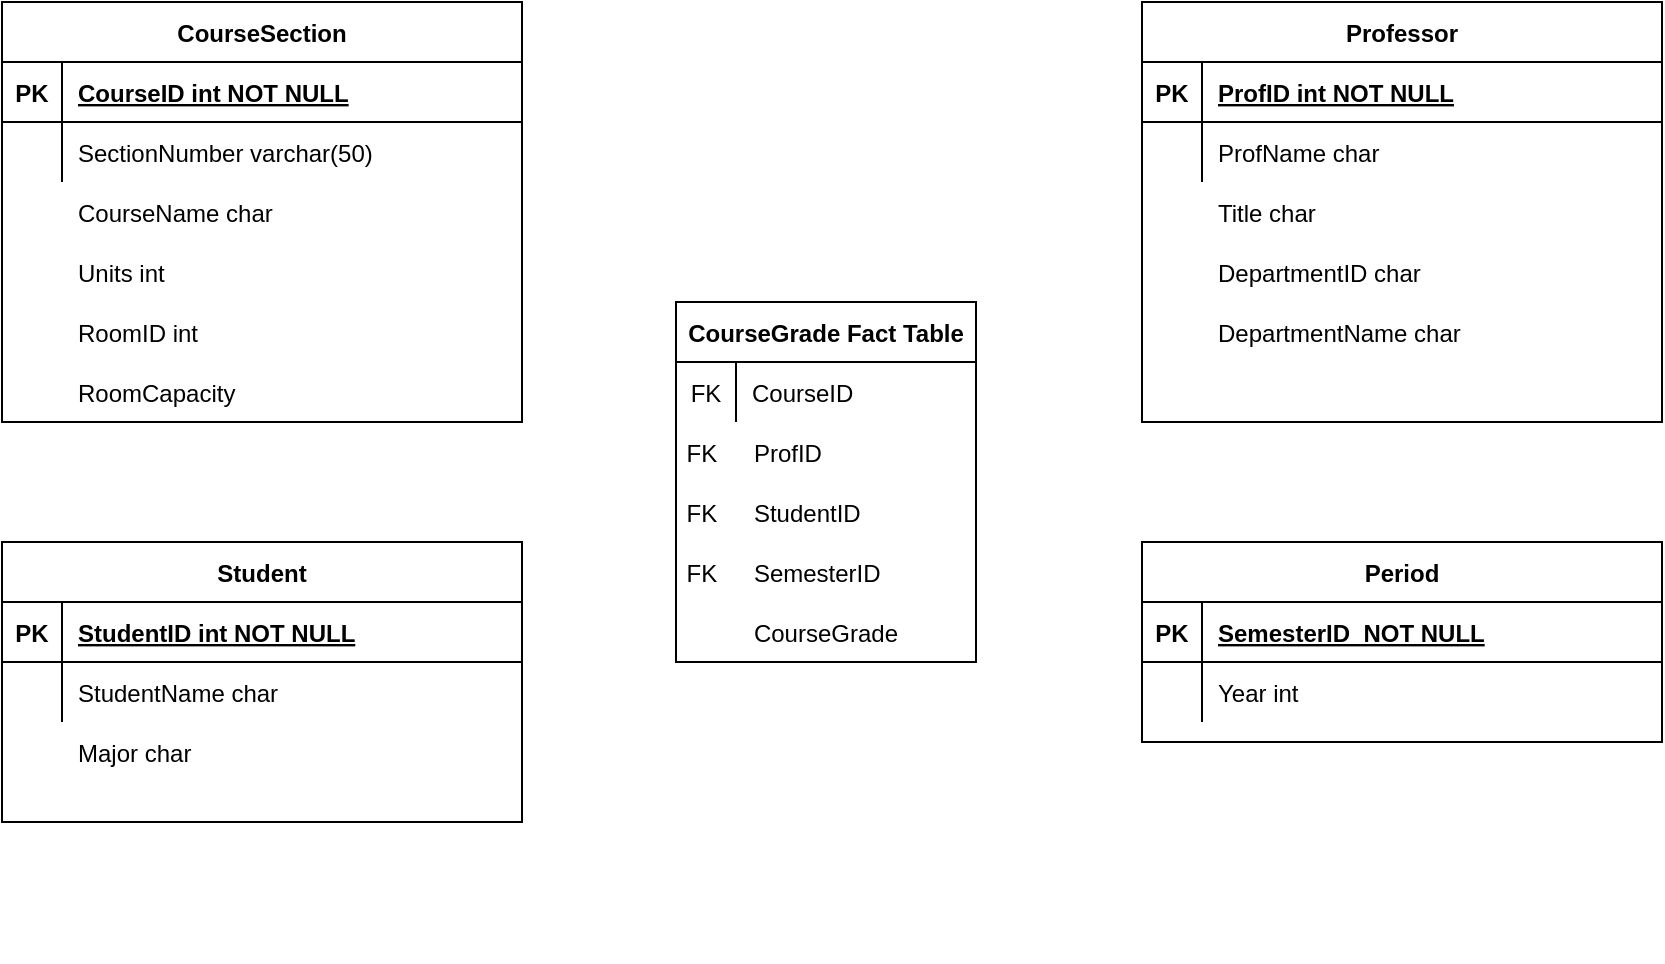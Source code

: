 <mxfile version="14.3.1" type="github">
  <diagram id="R2lEEEUBdFMjLlhIrx00" name="Page-1">
    <mxGraphModel dx="1252" dy="530" grid="1" gridSize="10" guides="1" tooltips="1" connect="1" arrows="1" fold="1" page="1" pageScale="1" pageWidth="850" pageHeight="1100" math="0" shadow="0" extFonts="Permanent Marker^https://fonts.googleapis.com/css?family=Permanent+Marker">
      <root>
        <mxCell id="0" />
        <mxCell id="1" parent="0" />
        <mxCell id="TcHfsEsMlf1itU261kh--9" value="" style="group" vertex="1" connectable="0" parent="1">
          <mxGeometry x="10" y="100" width="260" height="210" as="geometry" />
        </mxCell>
        <mxCell id="C-vyLk0tnHw3VtMMgP7b-23" value="CourseSection" style="shape=table;startSize=30;container=1;collapsible=1;childLayout=tableLayout;fixedRows=1;rowLines=0;fontStyle=1;align=center;resizeLast=1;" parent="TcHfsEsMlf1itU261kh--9" vertex="1">
          <mxGeometry width="260" height="210" as="geometry" />
        </mxCell>
        <mxCell id="C-vyLk0tnHw3VtMMgP7b-24" value="" style="shape=partialRectangle;collapsible=0;dropTarget=0;pointerEvents=0;fillColor=none;points=[[0,0.5],[1,0.5]];portConstraint=eastwest;top=0;left=0;right=0;bottom=1;" parent="C-vyLk0tnHw3VtMMgP7b-23" vertex="1">
          <mxGeometry y="30" width="260" height="30" as="geometry" />
        </mxCell>
        <mxCell id="C-vyLk0tnHw3VtMMgP7b-25" value="PK" style="shape=partialRectangle;overflow=hidden;connectable=0;fillColor=none;top=0;left=0;bottom=0;right=0;fontStyle=1;" parent="C-vyLk0tnHw3VtMMgP7b-24" vertex="1">
          <mxGeometry width="30" height="30" as="geometry" />
        </mxCell>
        <mxCell id="C-vyLk0tnHw3VtMMgP7b-26" value="CourseID int NOT NULL" style="shape=partialRectangle;overflow=hidden;connectable=0;fillColor=none;top=0;left=0;bottom=0;right=0;align=left;spacingLeft=6;fontStyle=5;" parent="C-vyLk0tnHw3VtMMgP7b-24" vertex="1">
          <mxGeometry x="30" width="230" height="30" as="geometry" />
        </mxCell>
        <mxCell id="C-vyLk0tnHw3VtMMgP7b-27" value="" style="shape=partialRectangle;collapsible=0;dropTarget=0;pointerEvents=0;fillColor=none;points=[[0,0.5],[1,0.5]];portConstraint=eastwest;top=0;left=0;right=0;bottom=0;" parent="C-vyLk0tnHw3VtMMgP7b-23" vertex="1">
          <mxGeometry y="60" width="260" height="30" as="geometry" />
        </mxCell>
        <mxCell id="C-vyLk0tnHw3VtMMgP7b-28" value="" style="shape=partialRectangle;overflow=hidden;connectable=0;fillColor=none;top=0;left=0;bottom=0;right=0;" parent="C-vyLk0tnHw3VtMMgP7b-27" vertex="1">
          <mxGeometry width="30" height="30" as="geometry" />
        </mxCell>
        <mxCell id="C-vyLk0tnHw3VtMMgP7b-29" value="SectionNumber varchar(50)" style="shape=partialRectangle;overflow=hidden;connectable=0;fillColor=none;top=0;left=0;bottom=0;right=0;align=left;spacingLeft=6;" parent="C-vyLk0tnHw3VtMMgP7b-27" vertex="1">
          <mxGeometry x="30" width="230" height="30" as="geometry" />
        </mxCell>
        <mxCell id="TcHfsEsMlf1itU261kh--2" value="" style="shape=partialRectangle;collapsible=0;dropTarget=0;pointerEvents=0;fillColor=none;points=[[0,0.5],[1,0.5]];portConstraint=eastwest;top=0;left=0;right=0;bottom=0;" vertex="1" parent="TcHfsEsMlf1itU261kh--9">
          <mxGeometry y="90" width="260" height="30" as="geometry" />
        </mxCell>
        <mxCell id="TcHfsEsMlf1itU261kh--3" value="" style="shape=partialRectangle;overflow=hidden;connectable=0;fillColor=none;top=0;left=0;bottom=0;right=0;" vertex="1" parent="TcHfsEsMlf1itU261kh--2">
          <mxGeometry width="30" height="30" as="geometry" />
        </mxCell>
        <mxCell id="TcHfsEsMlf1itU261kh--4" value="CourseName char" style="shape=partialRectangle;overflow=hidden;connectable=0;fillColor=none;top=0;left=0;bottom=0;right=0;align=left;spacingLeft=6;" vertex="1" parent="TcHfsEsMlf1itU261kh--2">
          <mxGeometry x="30" width="230" height="30" as="geometry" />
        </mxCell>
        <mxCell id="TcHfsEsMlf1itU261kh--5" value="Units int" style="shape=partialRectangle;overflow=hidden;connectable=0;fillColor=none;top=0;left=0;bottom=0;right=0;align=left;spacingLeft=6;" vertex="1" parent="TcHfsEsMlf1itU261kh--9">
          <mxGeometry x="30" y="120" width="230" height="30" as="geometry" />
        </mxCell>
        <mxCell id="TcHfsEsMlf1itU261kh--6" value="RoomID int" style="shape=partialRectangle;overflow=hidden;connectable=0;fillColor=none;top=0;left=0;bottom=0;right=0;align=left;spacingLeft=6;" vertex="1" parent="TcHfsEsMlf1itU261kh--9">
          <mxGeometry x="30" y="150" width="230" height="30" as="geometry" />
        </mxCell>
        <mxCell id="TcHfsEsMlf1itU261kh--7" value="RoomCapacity" style="shape=partialRectangle;overflow=hidden;connectable=0;fillColor=none;top=0;left=0;bottom=0;right=0;align=left;spacingLeft=6;" vertex="1" parent="TcHfsEsMlf1itU261kh--9">
          <mxGeometry x="30" y="180" width="230" height="30" as="geometry" />
        </mxCell>
        <mxCell id="TcHfsEsMlf1itU261kh--10" value="" style="group" vertex="1" connectable="0" parent="1">
          <mxGeometry x="440" y="370" width="260" height="210" as="geometry" />
        </mxCell>
        <mxCell id="TcHfsEsMlf1itU261kh--11" value="Period" style="shape=table;startSize=30;container=1;collapsible=1;childLayout=tableLayout;fixedRows=1;rowLines=0;fontStyle=1;align=center;resizeLast=1;" vertex="1" parent="TcHfsEsMlf1itU261kh--10">
          <mxGeometry x="140" width="260" height="100" as="geometry" />
        </mxCell>
        <mxCell id="TcHfsEsMlf1itU261kh--12" value="" style="shape=partialRectangle;collapsible=0;dropTarget=0;pointerEvents=0;fillColor=none;points=[[0,0.5],[1,0.5]];portConstraint=eastwest;top=0;left=0;right=0;bottom=1;" vertex="1" parent="TcHfsEsMlf1itU261kh--11">
          <mxGeometry y="30" width="260" height="30" as="geometry" />
        </mxCell>
        <mxCell id="TcHfsEsMlf1itU261kh--13" value="PK" style="shape=partialRectangle;overflow=hidden;connectable=0;fillColor=none;top=0;left=0;bottom=0;right=0;fontStyle=1;" vertex="1" parent="TcHfsEsMlf1itU261kh--12">
          <mxGeometry width="30" height="30" as="geometry" />
        </mxCell>
        <mxCell id="TcHfsEsMlf1itU261kh--14" value="SemesterID  NOT NULL" style="shape=partialRectangle;overflow=hidden;connectable=0;fillColor=none;top=0;left=0;bottom=0;right=0;align=left;spacingLeft=6;fontStyle=5;" vertex="1" parent="TcHfsEsMlf1itU261kh--12">
          <mxGeometry x="30" width="230" height="30" as="geometry" />
        </mxCell>
        <mxCell id="TcHfsEsMlf1itU261kh--15" value="" style="shape=partialRectangle;collapsible=0;dropTarget=0;pointerEvents=0;fillColor=none;points=[[0,0.5],[1,0.5]];portConstraint=eastwest;top=0;left=0;right=0;bottom=0;" vertex="1" parent="TcHfsEsMlf1itU261kh--11">
          <mxGeometry y="60" width="260" height="30" as="geometry" />
        </mxCell>
        <mxCell id="TcHfsEsMlf1itU261kh--16" value="" style="shape=partialRectangle;overflow=hidden;connectable=0;fillColor=none;top=0;left=0;bottom=0;right=0;" vertex="1" parent="TcHfsEsMlf1itU261kh--15">
          <mxGeometry width="30" height="30" as="geometry" />
        </mxCell>
        <mxCell id="TcHfsEsMlf1itU261kh--17" value="Year int" style="shape=partialRectangle;overflow=hidden;connectable=0;fillColor=none;top=0;left=0;bottom=0;right=0;align=left;spacingLeft=6;" vertex="1" parent="TcHfsEsMlf1itU261kh--15">
          <mxGeometry x="30" width="230" height="30" as="geometry" />
        </mxCell>
        <mxCell id="TcHfsEsMlf1itU261kh--24" value="" style="group" vertex="1" connectable="0" parent="1">
          <mxGeometry x="10" y="370" width="260" height="210" as="geometry" />
        </mxCell>
        <mxCell id="TcHfsEsMlf1itU261kh--76" value="" style="group" vertex="1" connectable="0" parent="TcHfsEsMlf1itU261kh--24">
          <mxGeometry width="260" height="180" as="geometry" />
        </mxCell>
        <mxCell id="TcHfsEsMlf1itU261kh--25" value="Student" style="shape=table;startSize=30;container=1;collapsible=1;childLayout=tableLayout;fixedRows=1;rowLines=0;fontStyle=1;align=center;resizeLast=1;" vertex="1" parent="TcHfsEsMlf1itU261kh--76">
          <mxGeometry width="260" height="140" as="geometry" />
        </mxCell>
        <mxCell id="TcHfsEsMlf1itU261kh--26" value="" style="shape=partialRectangle;collapsible=0;dropTarget=0;pointerEvents=0;fillColor=none;points=[[0,0.5],[1,0.5]];portConstraint=eastwest;top=0;left=0;right=0;bottom=1;" vertex="1" parent="TcHfsEsMlf1itU261kh--25">
          <mxGeometry y="30" width="260" height="30" as="geometry" />
        </mxCell>
        <mxCell id="TcHfsEsMlf1itU261kh--27" value="PK" style="shape=partialRectangle;overflow=hidden;connectable=0;fillColor=none;top=0;left=0;bottom=0;right=0;fontStyle=1;" vertex="1" parent="TcHfsEsMlf1itU261kh--26">
          <mxGeometry width="30" height="30" as="geometry" />
        </mxCell>
        <mxCell id="TcHfsEsMlf1itU261kh--28" value="StudentID int NOT NULL" style="shape=partialRectangle;overflow=hidden;connectable=0;fillColor=none;top=0;left=0;bottom=0;right=0;align=left;spacingLeft=6;fontStyle=5;" vertex="1" parent="TcHfsEsMlf1itU261kh--26">
          <mxGeometry x="30" width="230" height="30" as="geometry" />
        </mxCell>
        <mxCell id="TcHfsEsMlf1itU261kh--29" value="" style="shape=partialRectangle;collapsible=0;dropTarget=0;pointerEvents=0;fillColor=none;points=[[0,0.5],[1,0.5]];portConstraint=eastwest;top=0;left=0;right=0;bottom=0;" vertex="1" parent="TcHfsEsMlf1itU261kh--25">
          <mxGeometry y="60" width="260" height="30" as="geometry" />
        </mxCell>
        <mxCell id="TcHfsEsMlf1itU261kh--30" value="" style="shape=partialRectangle;overflow=hidden;connectable=0;fillColor=none;top=0;left=0;bottom=0;right=0;" vertex="1" parent="TcHfsEsMlf1itU261kh--29">
          <mxGeometry width="30" height="30" as="geometry" />
        </mxCell>
        <mxCell id="TcHfsEsMlf1itU261kh--31" value="StudentName char" style="shape=partialRectangle;overflow=hidden;connectable=0;fillColor=none;top=0;left=0;bottom=0;right=0;align=left;spacingLeft=6;" vertex="1" parent="TcHfsEsMlf1itU261kh--29">
          <mxGeometry x="30" width="230" height="30" as="geometry" />
        </mxCell>
        <mxCell id="TcHfsEsMlf1itU261kh--32" value="" style="shape=partialRectangle;collapsible=0;dropTarget=0;pointerEvents=0;fillColor=none;points=[[0,0.5],[1,0.5]];portConstraint=eastwest;top=0;left=0;right=0;bottom=0;" vertex="1" parent="TcHfsEsMlf1itU261kh--76">
          <mxGeometry y="90" width="260" height="30" as="geometry" />
        </mxCell>
        <mxCell id="TcHfsEsMlf1itU261kh--33" value="" style="shape=partialRectangle;overflow=hidden;connectable=0;fillColor=none;top=0;left=0;bottom=0;right=0;" vertex="1" parent="TcHfsEsMlf1itU261kh--32">
          <mxGeometry width="30" height="30" as="geometry" />
        </mxCell>
        <mxCell id="TcHfsEsMlf1itU261kh--34" value="Major char" style="shape=partialRectangle;overflow=hidden;connectable=0;fillColor=none;top=0;left=0;bottom=0;right=0;align=left;spacingLeft=6;" vertex="1" parent="TcHfsEsMlf1itU261kh--32">
          <mxGeometry x="30" width="230" height="30" as="geometry" />
        </mxCell>
        <mxCell id="TcHfsEsMlf1itU261kh--36" value="" style="shape=partialRectangle;overflow=hidden;connectable=0;fillColor=none;top=0;left=0;bottom=0;right=0;align=left;spacingLeft=6;" vertex="1" parent="TcHfsEsMlf1itU261kh--76">
          <mxGeometry x="30" y="150" width="230" height="30" as="geometry" />
        </mxCell>
        <mxCell id="TcHfsEsMlf1itU261kh--38" value="" style="group" vertex="1" connectable="0" parent="1">
          <mxGeometry x="580" y="100" width="260" height="210" as="geometry" />
        </mxCell>
        <mxCell id="TcHfsEsMlf1itU261kh--39" value="Professor" style="shape=table;startSize=30;container=1;collapsible=1;childLayout=tableLayout;fixedRows=1;rowLines=0;fontStyle=1;align=center;resizeLast=1;" vertex="1" parent="TcHfsEsMlf1itU261kh--38">
          <mxGeometry width="260" height="210" as="geometry" />
        </mxCell>
        <mxCell id="TcHfsEsMlf1itU261kh--40" value="" style="shape=partialRectangle;collapsible=0;dropTarget=0;pointerEvents=0;fillColor=none;points=[[0,0.5],[1,0.5]];portConstraint=eastwest;top=0;left=0;right=0;bottom=1;" vertex="1" parent="TcHfsEsMlf1itU261kh--39">
          <mxGeometry y="30" width="260" height="30" as="geometry" />
        </mxCell>
        <mxCell id="TcHfsEsMlf1itU261kh--41" value="PK" style="shape=partialRectangle;overflow=hidden;connectable=0;fillColor=none;top=0;left=0;bottom=0;right=0;fontStyle=1;" vertex="1" parent="TcHfsEsMlf1itU261kh--40">
          <mxGeometry width="30" height="30" as="geometry" />
        </mxCell>
        <mxCell id="TcHfsEsMlf1itU261kh--42" value="ProfID int NOT NULL" style="shape=partialRectangle;overflow=hidden;connectable=0;fillColor=none;top=0;left=0;bottom=0;right=0;align=left;spacingLeft=6;fontStyle=5;" vertex="1" parent="TcHfsEsMlf1itU261kh--40">
          <mxGeometry x="30" width="230" height="30" as="geometry" />
        </mxCell>
        <mxCell id="TcHfsEsMlf1itU261kh--43" value="" style="shape=partialRectangle;collapsible=0;dropTarget=0;pointerEvents=0;fillColor=none;points=[[0,0.5],[1,0.5]];portConstraint=eastwest;top=0;left=0;right=0;bottom=0;" vertex="1" parent="TcHfsEsMlf1itU261kh--39">
          <mxGeometry y="60" width="260" height="30" as="geometry" />
        </mxCell>
        <mxCell id="TcHfsEsMlf1itU261kh--44" value="" style="shape=partialRectangle;overflow=hidden;connectable=0;fillColor=none;top=0;left=0;bottom=0;right=0;" vertex="1" parent="TcHfsEsMlf1itU261kh--43">
          <mxGeometry width="30" height="30" as="geometry" />
        </mxCell>
        <mxCell id="TcHfsEsMlf1itU261kh--45" value="ProfName char" style="shape=partialRectangle;overflow=hidden;connectable=0;fillColor=none;top=0;left=0;bottom=0;right=0;align=left;spacingLeft=6;" vertex="1" parent="TcHfsEsMlf1itU261kh--43">
          <mxGeometry x="30" width="230" height="30" as="geometry" />
        </mxCell>
        <mxCell id="TcHfsEsMlf1itU261kh--46" value="" style="shape=partialRectangle;collapsible=0;dropTarget=0;pointerEvents=0;fillColor=none;points=[[0,0.5],[1,0.5]];portConstraint=eastwest;top=0;left=0;right=0;bottom=0;" vertex="1" parent="TcHfsEsMlf1itU261kh--38">
          <mxGeometry y="90" width="260" height="30" as="geometry" />
        </mxCell>
        <mxCell id="TcHfsEsMlf1itU261kh--47" value="" style="shape=partialRectangle;overflow=hidden;connectable=0;fillColor=none;top=0;left=0;bottom=0;right=0;" vertex="1" parent="TcHfsEsMlf1itU261kh--46">
          <mxGeometry width="30" height="30" as="geometry" />
        </mxCell>
        <mxCell id="TcHfsEsMlf1itU261kh--48" value="Title char" style="shape=partialRectangle;overflow=hidden;connectable=0;fillColor=none;top=0;left=0;bottom=0;right=0;align=left;spacingLeft=6;" vertex="1" parent="TcHfsEsMlf1itU261kh--46">
          <mxGeometry x="30" width="230" height="30" as="geometry" />
        </mxCell>
        <mxCell id="TcHfsEsMlf1itU261kh--49" value="DepartmentID char" style="shape=partialRectangle;overflow=hidden;connectable=0;fillColor=none;top=0;left=0;bottom=0;right=0;align=left;spacingLeft=6;" vertex="1" parent="TcHfsEsMlf1itU261kh--38">
          <mxGeometry x="30" y="120" width="230" height="30" as="geometry" />
        </mxCell>
        <mxCell id="TcHfsEsMlf1itU261kh--50" value="DepartmentName char" style="shape=partialRectangle;overflow=hidden;connectable=0;fillColor=none;top=0;left=0;bottom=0;right=0;align=left;spacingLeft=6;" vertex="1" parent="TcHfsEsMlf1itU261kh--38">
          <mxGeometry x="30" y="150" width="230" height="30" as="geometry" />
        </mxCell>
        <mxCell id="TcHfsEsMlf1itU261kh--52" value="" style="group" vertex="1" connectable="0" parent="1">
          <mxGeometry x="330" y="190" width="270" height="230" as="geometry" />
        </mxCell>
        <mxCell id="TcHfsEsMlf1itU261kh--71" value="" style="group" vertex="1" connectable="0" parent="TcHfsEsMlf1itU261kh--52">
          <mxGeometry x="17" y="60" width="150" height="230" as="geometry" />
        </mxCell>
        <mxCell id="TcHfsEsMlf1itU261kh--53" value="CourseGrade Fact Table" style="shape=table;startSize=30;container=1;collapsible=1;childLayout=tableLayout;fixedRows=1;rowLines=0;fontStyle=1;align=center;resizeLast=1;" vertex="1" parent="TcHfsEsMlf1itU261kh--71">
          <mxGeometry width="150" height="180" as="geometry" />
        </mxCell>
        <mxCell id="TcHfsEsMlf1itU261kh--57" value="" style="shape=partialRectangle;collapsible=0;dropTarget=0;pointerEvents=0;fillColor=none;points=[[0,0.5],[1,0.5]];portConstraint=eastwest;top=0;left=0;right=0;bottom=0;" vertex="1" parent="TcHfsEsMlf1itU261kh--53">
          <mxGeometry y="30" width="150" height="30" as="geometry" />
        </mxCell>
        <mxCell id="TcHfsEsMlf1itU261kh--58" value="FK" style="shape=partialRectangle;overflow=hidden;connectable=0;fillColor=none;top=0;left=0;bottom=0;right=0;" vertex="1" parent="TcHfsEsMlf1itU261kh--57">
          <mxGeometry width="30" height="30" as="geometry" />
        </mxCell>
        <mxCell id="TcHfsEsMlf1itU261kh--59" value="CourseID" style="shape=partialRectangle;overflow=hidden;connectable=0;fillColor=none;top=0;left=0;bottom=0;right=0;align=left;spacingLeft=6;" vertex="1" parent="TcHfsEsMlf1itU261kh--57">
          <mxGeometry x="30" width="120" height="30" as="geometry" />
        </mxCell>
        <mxCell id="TcHfsEsMlf1itU261kh--65" value="FK" style="shape=partialRectangle;overflow=hidden;connectable=0;fillColor=none;top=0;left=0;bottom=0;right=0;" vertex="1" parent="TcHfsEsMlf1itU261kh--71">
          <mxGeometry y="60" width="25.962" height="30" as="geometry" />
        </mxCell>
        <mxCell id="TcHfsEsMlf1itU261kh--66" value="ProfID" style="shape=partialRectangle;overflow=hidden;connectable=0;fillColor=none;top=0;left=0;bottom=0;right=0;align=left;spacingLeft=6;" vertex="1" parent="TcHfsEsMlf1itU261kh--71">
          <mxGeometry x="30.96" y="60" width="114.04" height="30" as="geometry" />
        </mxCell>
        <mxCell id="TcHfsEsMlf1itU261kh--67" value="FK" style="shape=partialRectangle;overflow=hidden;connectable=0;fillColor=none;top=0;left=0;bottom=0;right=0;" vertex="1" parent="TcHfsEsMlf1itU261kh--71">
          <mxGeometry y="90" width="25.962" height="30" as="geometry" />
        </mxCell>
        <mxCell id="TcHfsEsMlf1itU261kh--68" value="StudentID" style="shape=partialRectangle;overflow=hidden;connectable=0;fillColor=none;top=0;left=0;bottom=0;right=0;align=left;spacingLeft=6;" vertex="1" parent="TcHfsEsMlf1itU261kh--71">
          <mxGeometry x="30.96" y="90" width="124.04" height="30" as="geometry" />
        </mxCell>
        <mxCell id="TcHfsEsMlf1itU261kh--69" value="FK" style="shape=partialRectangle;overflow=hidden;connectable=0;fillColor=none;top=0;left=0;bottom=0;right=0;" vertex="1" parent="TcHfsEsMlf1itU261kh--71">
          <mxGeometry y="120" width="25.962" height="30" as="geometry" />
        </mxCell>
        <mxCell id="TcHfsEsMlf1itU261kh--70" value="SemesterID" style="shape=partialRectangle;overflow=hidden;connectable=0;fillColor=none;top=0;left=0;bottom=0;right=0;align=left;spacingLeft=6;" vertex="1" parent="TcHfsEsMlf1itU261kh--71">
          <mxGeometry x="30.96" y="120" width="114.04" height="30" as="geometry" />
        </mxCell>
        <mxCell id="TcHfsEsMlf1itU261kh--77" value="CourseGrade" style="shape=partialRectangle;overflow=hidden;connectable=0;fillColor=none;top=0;left=0;bottom=0;right=0;align=left;spacingLeft=6;" vertex="1" parent="TcHfsEsMlf1itU261kh--71">
          <mxGeometry x="30.96" y="150" width="114.04" height="30" as="geometry" />
        </mxCell>
      </root>
    </mxGraphModel>
  </diagram>
</mxfile>
